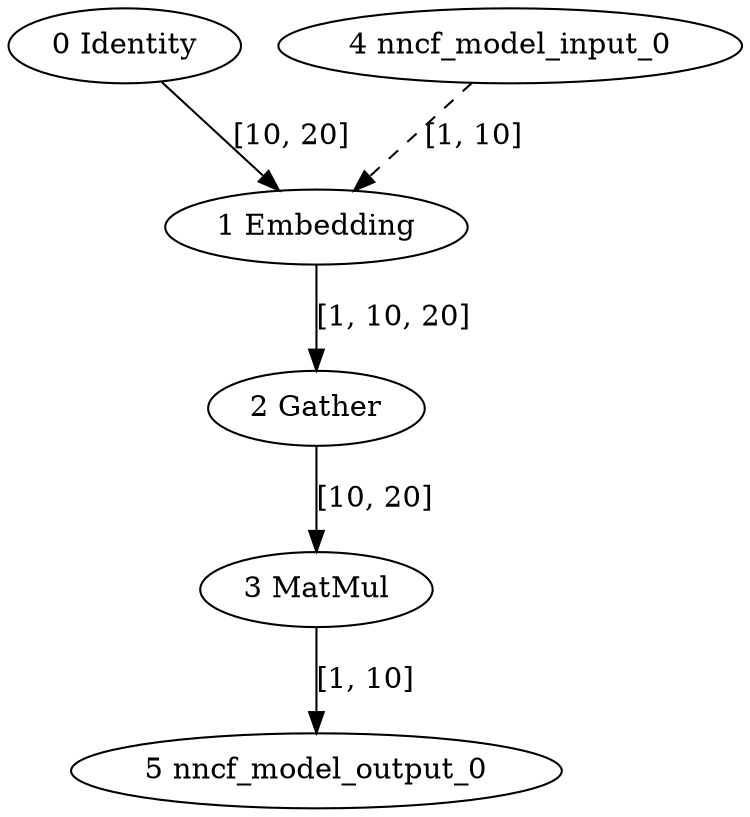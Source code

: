 strict digraph  {
"0 Identity" [id=0, type=Identity];
"1 Embedding" [id=1, type=Gather];
"2 Gather" [id=2, type=Gather];
"3 MatMul" [id=3, type=MatMul];
"4 nncf_model_input_0" [id=4, type=nncf_model_input];
"5 nncf_model_output_0" [id=5, type=nncf_model_output];
"0 Identity" -> "1 Embedding"  [label="[10, 20]", style=solid];
"1 Embedding" -> "2 Gather"  [label="[1, 10, 20]", style=solid];
"2 Gather" -> "3 MatMul"  [label="[10, 20]", style=solid];
"3 MatMul" -> "5 nncf_model_output_0"  [label="[1, 10]", style=solid];
"4 nncf_model_input_0" -> "1 Embedding"  [label="[1, 10]", style=dashed];
}
